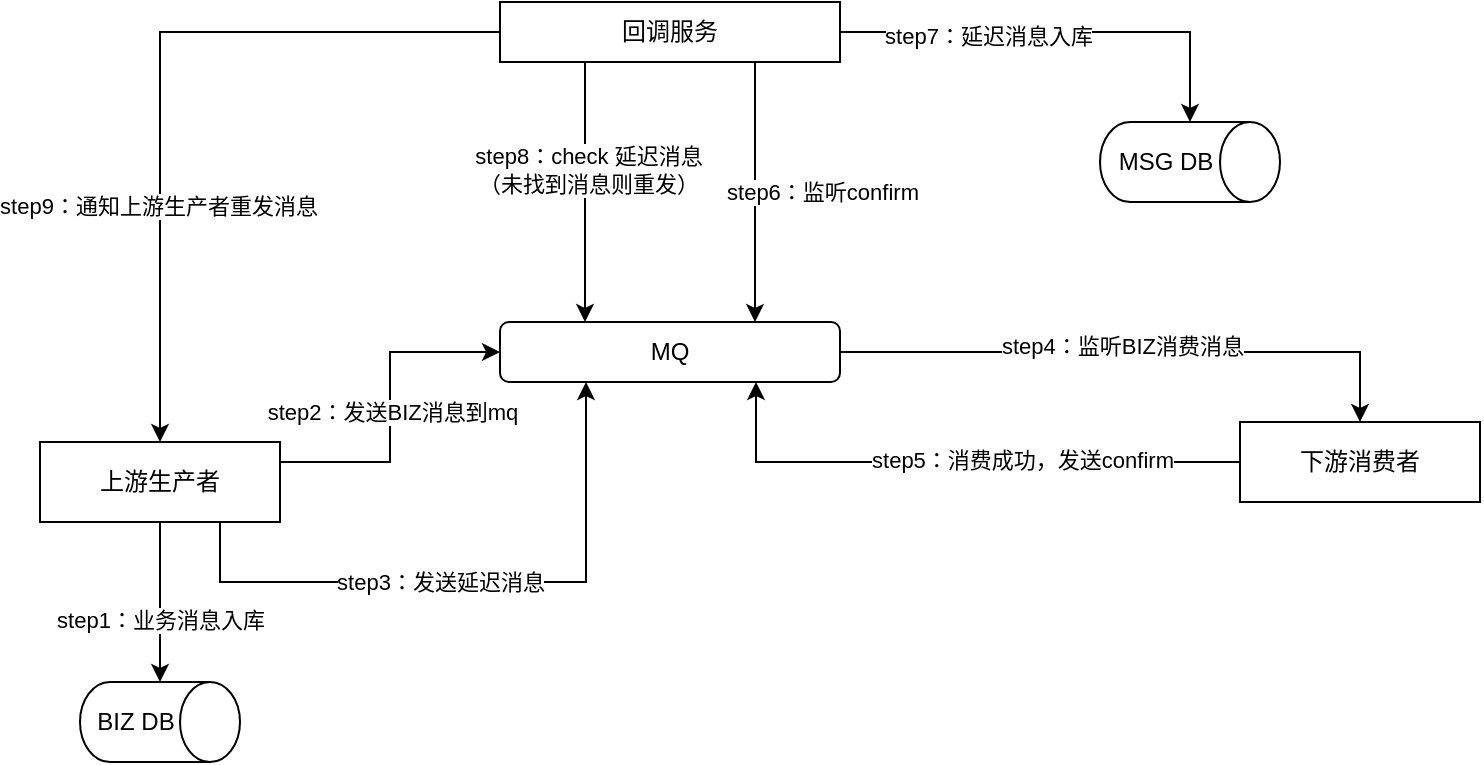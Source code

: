 <mxfile version="14.6.13" type="device"><diagram id="o7tusz9v3jIzf7Hfn_F4" name="第 1 页"><mxGraphModel dx="652" dy="414" grid="1" gridSize="10" guides="1" tooltips="1" connect="1" arrows="1" fold="1" page="1" pageScale="1" pageWidth="200000" pageHeight="200000" math="0" shadow="0"><root><mxCell id="0"/><mxCell id="1" parent="0"/><mxCell id="4-PP6cM0lRf32WnPSrT4-36" style="edgeStyle=orthogonalEdgeStyle;rounded=0;orthogonalLoop=1;jettySize=auto;html=1;entryX=0;entryY=0.5;entryDx=0;entryDy=0;entryPerimeter=0;" edge="1" parent="1" source="4-PP6cM0lRf32WnPSrT4-32" target="4-PP6cM0lRf32WnPSrT4-35"><mxGeometry relative="1" as="geometry"/></mxCell><mxCell id="4-PP6cM0lRf32WnPSrT4-46" value="step1：业务消息入库" style="edgeLabel;html=1;align=center;verticalAlign=middle;resizable=0;points=[];" vertex="1" connectable="0" parent="4-PP6cM0lRf32WnPSrT4-36"><mxGeometry x="0.209" relative="1" as="geometry"><mxPoint as="offset"/></mxGeometry></mxCell><mxCell id="4-PP6cM0lRf32WnPSrT4-38" style="edgeStyle=orthogonalEdgeStyle;rounded=0;orthogonalLoop=1;jettySize=auto;html=1;entryX=0;entryY=0.5;entryDx=0;entryDy=0;exitX=1;exitY=0.25;exitDx=0;exitDy=0;" edge="1" parent="1" source="4-PP6cM0lRf32WnPSrT4-32" target="4-PP6cM0lRf32WnPSrT4-37"><mxGeometry relative="1" as="geometry"/></mxCell><mxCell id="4-PP6cM0lRf32WnPSrT4-41" value="step2：发送BIZ消息到mq" style="edgeLabel;html=1;align=center;verticalAlign=middle;resizable=0;points=[];" vertex="1" connectable="0" parent="4-PP6cM0lRf32WnPSrT4-38"><mxGeometry x="-0.157" y="-1" relative="1" as="geometry"><mxPoint y="-11" as="offset"/></mxGeometry></mxCell><mxCell id="4-PP6cM0lRf32WnPSrT4-42" style="edgeStyle=orthogonalEdgeStyle;rounded=0;orthogonalLoop=1;jettySize=auto;html=1;entryX=0.25;entryY=1;entryDx=0;entryDy=0;" edge="1" parent="1" source="4-PP6cM0lRf32WnPSrT4-32" target="4-PP6cM0lRf32WnPSrT4-37"><mxGeometry relative="1" as="geometry"><Array as="points"><mxPoint x="290" y="530"/><mxPoint x="473" y="530"/><mxPoint x="473" y="430"/></Array></mxGeometry></mxCell><mxCell id="4-PP6cM0lRf32WnPSrT4-47" value="step3：发送延迟消息" style="edgeLabel;html=1;align=center;verticalAlign=middle;resizable=0;points=[];" vertex="1" connectable="0" parent="4-PP6cM0lRf32WnPSrT4-42"><mxGeometry x="-0.109" relative="1" as="geometry"><mxPoint as="offset"/></mxGeometry></mxCell><mxCell id="4-PP6cM0lRf32WnPSrT4-32" value="上游生产者" style="rounded=0;whiteSpace=wrap;html=1;" vertex="1" parent="1"><mxGeometry x="200" y="460" width="120" height="40" as="geometry"/></mxCell><mxCell id="4-PP6cM0lRf32WnPSrT4-50" style="edgeStyle=orthogonalEdgeStyle;rounded=0;orthogonalLoop=1;jettySize=auto;html=1;entryX=0.75;entryY=1;entryDx=0;entryDy=0;" edge="1" parent="1" source="4-PP6cM0lRf32WnPSrT4-33" target="4-PP6cM0lRf32WnPSrT4-37"><mxGeometry relative="1" as="geometry"><Array as="points"><mxPoint x="558" y="470"/><mxPoint x="558" y="430"/></Array></mxGeometry></mxCell><mxCell id="4-PP6cM0lRf32WnPSrT4-51" value="step5：消费成功，发送confirm" style="edgeLabel;html=1;align=center;verticalAlign=middle;resizable=0;points=[];" vertex="1" connectable="0" parent="4-PP6cM0lRf32WnPSrT4-50"><mxGeometry x="-0.382" y="-1" relative="1" as="geometry"><mxPoint x="-22" as="offset"/></mxGeometry></mxCell><mxCell id="4-PP6cM0lRf32WnPSrT4-33" value="下游消费者" style="rounded=0;whiteSpace=wrap;html=1;" vertex="1" parent="1"><mxGeometry x="800" y="450" width="120" height="40" as="geometry"/></mxCell><mxCell id="4-PP6cM0lRf32WnPSrT4-53" style="edgeStyle=orthogonalEdgeStyle;rounded=0;orthogonalLoop=1;jettySize=auto;html=1;entryX=0.75;entryY=0;entryDx=0;entryDy=0;exitX=0.75;exitY=1;exitDx=0;exitDy=0;" edge="1" parent="1" source="4-PP6cM0lRf32WnPSrT4-34" target="4-PP6cM0lRf32WnPSrT4-37"><mxGeometry relative="1" as="geometry"/></mxCell><mxCell id="4-PP6cM0lRf32WnPSrT4-55" value="step6：监听confirm" style="edgeLabel;html=1;align=center;verticalAlign=middle;resizable=0;points=[];" vertex="1" connectable="0" parent="4-PP6cM0lRf32WnPSrT4-53"><mxGeometry x="-0.238" y="1" relative="1" as="geometry"><mxPoint x="32" y="15" as="offset"/></mxGeometry></mxCell><mxCell id="4-PP6cM0lRf32WnPSrT4-57" style="edgeStyle=orthogonalEdgeStyle;rounded=0;orthogonalLoop=1;jettySize=auto;html=1;exitX=1;exitY=0.5;exitDx=0;exitDy=0;" edge="1" parent="1" source="4-PP6cM0lRf32WnPSrT4-34" target="4-PP6cM0lRf32WnPSrT4-56"><mxGeometry relative="1" as="geometry"><mxPoint x="640" y="325" as="sourcePoint"/></mxGeometry></mxCell><mxCell id="4-PP6cM0lRf32WnPSrT4-59" value="step7：延迟消息入库" style="edgeLabel;html=1;align=center;verticalAlign=middle;resizable=0;points=[];" vertex="1" connectable="0" parent="4-PP6cM0lRf32WnPSrT4-57"><mxGeometry x="-0.332" y="-2" relative="1" as="geometry"><mxPoint as="offset"/></mxGeometry></mxCell><mxCell id="4-PP6cM0lRf32WnPSrT4-58" style="edgeStyle=orthogonalEdgeStyle;rounded=0;orthogonalLoop=1;jettySize=auto;html=1;exitX=0.25;exitY=1;exitDx=0;exitDy=0;entryX=0.25;entryY=0;entryDx=0;entryDy=0;" edge="1" parent="1" source="4-PP6cM0lRf32WnPSrT4-34" target="4-PP6cM0lRf32WnPSrT4-37"><mxGeometry relative="1" as="geometry"/></mxCell><mxCell id="4-PP6cM0lRf32WnPSrT4-60" value="step8：check 延迟消息&lt;br&gt;（未找到消息则重发）" style="edgeLabel;html=1;align=center;verticalAlign=middle;resizable=0;points=[];" vertex="1" connectable="0" parent="4-PP6cM0lRf32WnPSrT4-58"><mxGeometry x="-0.168" y="1" relative="1" as="geometry"><mxPoint as="offset"/></mxGeometry></mxCell><mxCell id="4-PP6cM0lRf32WnPSrT4-61" style="edgeStyle=orthogonalEdgeStyle;rounded=0;orthogonalLoop=1;jettySize=auto;html=1;entryX=0.5;entryY=0;entryDx=0;entryDy=0;" edge="1" parent="1" source="4-PP6cM0lRf32WnPSrT4-34" target="4-PP6cM0lRf32WnPSrT4-32"><mxGeometry relative="1" as="geometry"/></mxCell><mxCell id="4-PP6cM0lRf32WnPSrT4-62" value="step9：通知上游生产者重发消息" style="edgeLabel;html=1;align=center;verticalAlign=middle;resizable=0;points=[];" vertex="1" connectable="0" parent="4-PP6cM0lRf32WnPSrT4-61"><mxGeometry x="0.367" y="-1" relative="1" as="geometry"><mxPoint as="offset"/></mxGeometry></mxCell><mxCell id="4-PP6cM0lRf32WnPSrT4-34" value="回调服务" style="rounded=0;whiteSpace=wrap;html=1;" vertex="1" parent="1"><mxGeometry x="430" y="240" width="170" height="30" as="geometry"/></mxCell><mxCell id="4-PP6cM0lRf32WnPSrT4-35" value="BIZ DB" style="shape=cylinder3;whiteSpace=wrap;html=1;boundedLbl=1;backgroundOutline=1;size=15;direction=south;" vertex="1" parent="1"><mxGeometry x="220" y="580" width="80" height="40" as="geometry"/></mxCell><mxCell id="4-PP6cM0lRf32WnPSrT4-48" style="edgeStyle=orthogonalEdgeStyle;rounded=0;orthogonalLoop=1;jettySize=auto;html=1;entryX=0.5;entryY=0;entryDx=0;entryDy=0;exitX=1;exitY=0.5;exitDx=0;exitDy=0;" edge="1" parent="1" source="4-PP6cM0lRf32WnPSrT4-37" target="4-PP6cM0lRf32WnPSrT4-33"><mxGeometry relative="1" as="geometry"><mxPoint x="640" y="422.5" as="sourcePoint"/></mxGeometry></mxCell><mxCell id="4-PP6cM0lRf32WnPSrT4-49" value="step4：监听BIZ消费消息" style="edgeLabel;html=1;align=center;verticalAlign=middle;resizable=0;points=[];" vertex="1" connectable="0" parent="4-PP6cM0lRf32WnPSrT4-48"><mxGeometry x="-0.049" y="3" relative="1" as="geometry"><mxPoint as="offset"/></mxGeometry></mxCell><mxCell id="4-PP6cM0lRf32WnPSrT4-37" value="MQ" style="rounded=1;whiteSpace=wrap;html=1;" vertex="1" parent="1"><mxGeometry x="430" y="400" width="170" height="30" as="geometry"/></mxCell><mxCell id="4-PP6cM0lRf32WnPSrT4-56" value="MSG DB" style="shape=cylinder3;whiteSpace=wrap;html=1;boundedLbl=1;backgroundOutline=1;size=15;direction=south;" vertex="1" parent="1"><mxGeometry x="730" y="300" width="90" height="40" as="geometry"/></mxCell></root></mxGraphModel></diagram></mxfile>
